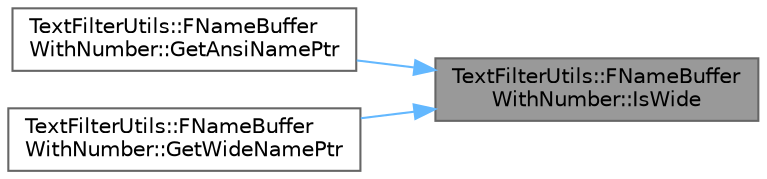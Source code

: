 digraph "TextFilterUtils::FNameBufferWithNumber::IsWide"
{
 // INTERACTIVE_SVG=YES
 // LATEX_PDF_SIZE
  bgcolor="transparent";
  edge [fontname=Helvetica,fontsize=10,labelfontname=Helvetica,labelfontsize=10];
  node [fontname=Helvetica,fontsize=10,shape=box,height=0.2,width=0.4];
  rankdir="RL";
  Node1 [id="Node000001",label="TextFilterUtils::FNameBuffer\lWithNumber::IsWide",height=0.2,width=0.4,color="gray40", fillcolor="grey60", style="filled", fontcolor="black",tooltip=" "];
  Node1 -> Node2 [id="edge1_Node000001_Node000002",dir="back",color="steelblue1",style="solid",tooltip=" "];
  Node2 [id="Node000002",label="TextFilterUtils::FNameBuffer\lWithNumber::GetAnsiNamePtr",height=0.2,width=0.4,color="grey40", fillcolor="white", style="filled",URL="$d7/de6/structTextFilterUtils_1_1FNameBufferWithNumber.html#a24d9848a3e704d7f5b9c543e2e953d72",tooltip=" "];
  Node1 -> Node3 [id="edge2_Node000001_Node000003",dir="back",color="steelblue1",style="solid",tooltip=" "];
  Node3 [id="Node000003",label="TextFilterUtils::FNameBuffer\lWithNumber::GetWideNamePtr",height=0.2,width=0.4,color="grey40", fillcolor="white", style="filled",URL="$d7/de6/structTextFilterUtils_1_1FNameBufferWithNumber.html#a0a4391a83e8816266daf98e316d9ad5b",tooltip=" "];
}
